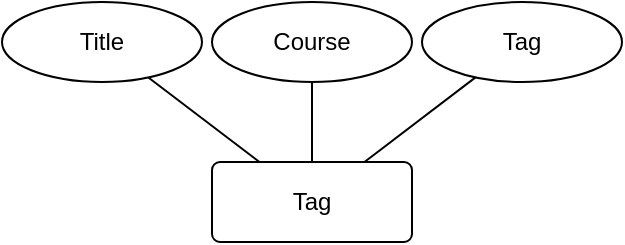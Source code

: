 <mxfile version="24.7.17">
  <diagram name="Page-1" id="zuyySM0s_i3KHNV16rj6">
    <mxGraphModel dx="1102" dy="570" grid="1" gridSize="10" guides="1" tooltips="1" connect="1" arrows="1" fold="1" page="1" pageScale="1" pageWidth="850" pageHeight="1100" math="0" shadow="0">
      <root>
        <mxCell id="0" />
        <mxCell id="1" parent="0" />
        <mxCell id="4BS6w5ZtmjEMG2aMU-fa-1" value="Tag" style="rounded=1;arcSize=10;whiteSpace=wrap;html=1;align=center;" parent="1" vertex="1">
          <mxGeometry x="375" y="360" width="100" height="40" as="geometry" />
        </mxCell>
        <mxCell id="4BS6w5ZtmjEMG2aMU-fa-2" value="Title" style="ellipse;whiteSpace=wrap;html=1;align=center;" parent="1" vertex="1">
          <mxGeometry x="270" y="280" width="100" height="40" as="geometry" />
        </mxCell>
        <mxCell id="4BS6w5ZtmjEMG2aMU-fa-3" value="" style="endArrow=none;html=1;rounded=0;" parent="1" source="4BS6w5ZtmjEMG2aMU-fa-2" target="4BS6w5ZtmjEMG2aMU-fa-1" edge="1">
          <mxGeometry relative="1" as="geometry">
            <mxPoint x="400" y="440" as="sourcePoint" />
            <mxPoint x="560" y="440" as="targetPoint" />
          </mxGeometry>
        </mxCell>
        <mxCell id="7Jajr0jfFNQt90U3DOji-1" value="Course" style="ellipse;whiteSpace=wrap;html=1;align=center;" vertex="1" parent="1">
          <mxGeometry x="375" y="280" width="100" height="40" as="geometry" />
        </mxCell>
        <mxCell id="7Jajr0jfFNQt90U3DOji-2" value="" style="endArrow=none;html=1;rounded=0;" edge="1" parent="1" source="4BS6w5ZtmjEMG2aMU-fa-1" target="7Jajr0jfFNQt90U3DOji-1">
          <mxGeometry width="50" height="50" relative="1" as="geometry">
            <mxPoint x="420" y="430" as="sourcePoint" />
            <mxPoint x="470" y="380" as="targetPoint" />
          </mxGeometry>
        </mxCell>
        <mxCell id="7Jajr0jfFNQt90U3DOji-3" value="Tag" style="ellipse;whiteSpace=wrap;html=1;align=center;" vertex="1" parent="1">
          <mxGeometry x="480" y="280" width="100" height="40" as="geometry" />
        </mxCell>
        <mxCell id="7Jajr0jfFNQt90U3DOji-4" value="" style="endArrow=none;html=1;rounded=0;" edge="1" parent="1" source="4BS6w5ZtmjEMG2aMU-fa-1" target="7Jajr0jfFNQt90U3DOji-3">
          <mxGeometry relative="1" as="geometry">
            <mxPoint x="510" y="370" as="sourcePoint" />
            <mxPoint x="670" y="370" as="targetPoint" />
          </mxGeometry>
        </mxCell>
      </root>
    </mxGraphModel>
  </diagram>
</mxfile>
